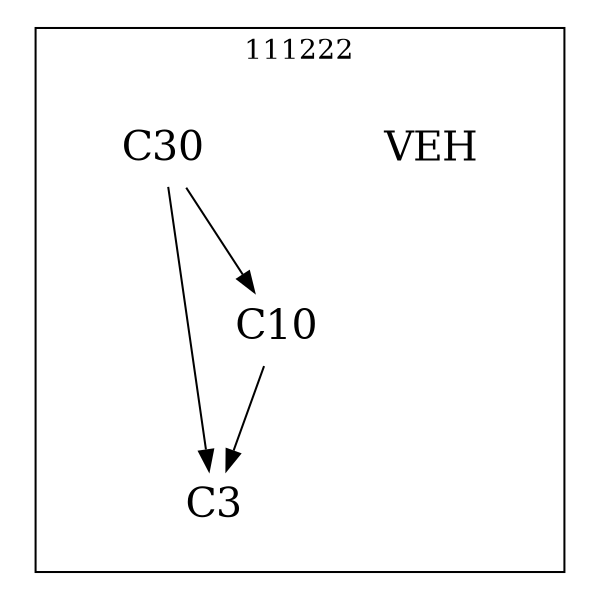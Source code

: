 strict digraph DAGS {
	size = "4,4!" ; ratio ="fill"; subgraph cluster_0{
			labeldoc = "t";
			label = "111222";node	[label= VEH, shape = plaintext, fontsize=20] VEH;node	[label= C3, shape = plaintext, fontsize=20] C3;node	[label= C10, shape = plaintext, fontsize=20] C10;node	[label= C30, shape = plaintext, fontsize=20] C30;
C10->C3;
C30->C3;
C30->C10;
	}}